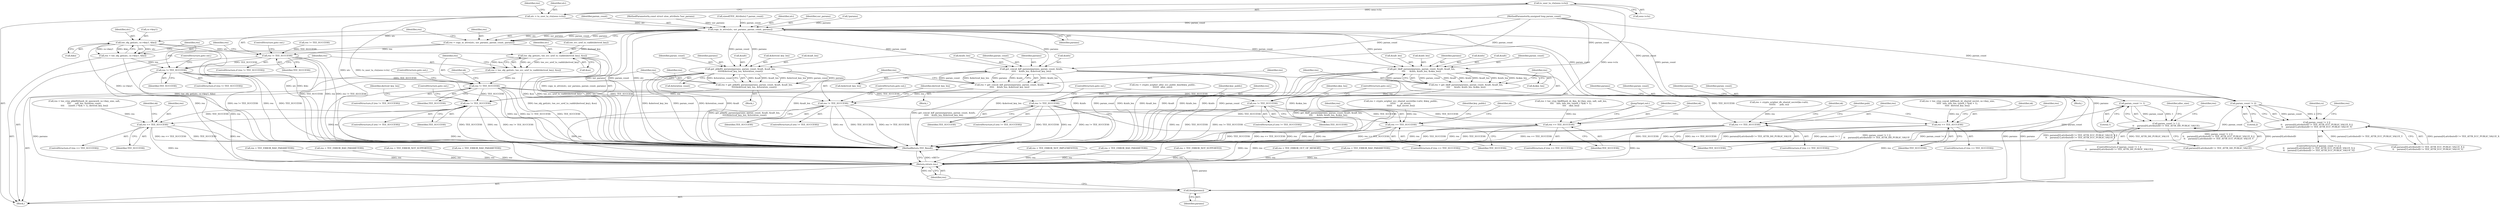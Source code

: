 digraph "0_optee_os_a637243270fc1faae16de059091795c32d86e65e@pointer" {
"1000142" [label="(Call,to_user_ta_ctx(sess->ctx))"];
"1000140" [label="(Call,utc = to_user_ta_ctx(sess->ctx))"];
"1000174" [label="(Call,copy_in_attrs(utc, usr_params, param_count, params))"];
"1000172" [label="(Call,res = copy_in_attrs(utc, usr_params, param_count, params))"];
"1000180" [label="(Call,res != TEE_SUCCESS)"];
"1000194" [label="(Call,res != TEE_SUCCESS)"];
"1000207" [label="(Call,res != TEE_SUCCESS)"];
"1000314" [label="(Call,res == TEE_SUCCESS)"];
"1000847" [label="(Return,return res;)"];
"1000431" [label="(Call,res != TEE_SUCCESS)"];
"1000514" [label="(Call,res == TEE_SUCCESS)"];
"1000588" [label="(Call,res != TEE_SUCCESS)"];
"1000622" [label="(Call,res == TEE_SUCCESS)"];
"1000687" [label="(Call,res != TEE_SUCCESS)"];
"1000719" [label="(Call,res == TEE_SUCCESS)"];
"1000787" [label="(Call,res != TEE_SUCCESS)"];
"1000820" [label="(Call,res == TEE_SUCCESS)"];
"1000186" [label="(Call,tee_obj_get(utc, cs->key1, &ko))"];
"1000184" [label="(Call,res = tee_obj_get(utc, cs->key1, &ko))"];
"1000200" [label="(Call,tee_obj_get(utc, tee_svc_uref_to_vaddr(derived_key), &so))"];
"1000198" [label="(Call,res = tee_obj_get(utc, tee_svc_uref_to_vaddr(derived_key), &so))"];
"1000244" [label="(Call,param_count != 1)"];
"1000243" [label="(Call,param_count != 1 ||\n\t\t    params[0].attributeID != TEE_ATTR_DH_PUBLIC_VALUE)"];
"1000366" [label="(Call,param_count != 2)"];
"1000365" [label="(Call,param_count != 2 ||\n\t\t    params[0].attributeID != TEE_ATTR_ECC_PUBLIC_VALUE_X ||\n\t\t    params[1].attributeID != TEE_ATTR_ECC_PUBLIC_VALUE_Y)"];
"1000574" [label="(Call,get_hkdf_params(params, param_count, &salt, &salt_len,\n\t\t\t\t      &info, &info_len, &okm_len))"];
"1000572" [label="(Call,res = get_hkdf_params(params, param_count, &salt, &salt_len,\n\t\t\t\t      &info, &info_len, &okm_len))"];
"1000845" [label="(Call,free(params))"];
"1000677" [label="(Call,get_concat_kdf_params(params, param_count, &info,\n\t\t\t\t\t    &info_len, &derived_key_len))"];
"1000675" [label="(Call,res = get_concat_kdf_params(params, param_count, &info,\n\t\t\t\t\t    &info_len, &derived_key_len))"];
"1000775" [label="(Call,get_pbkdf2_params(params, param_count, &salt, &salt_len,\n\t\t\t\t\t&derived_key_len, &iteration_count))"];
"1000773" [label="(Call,res = get_pbkdf2_params(params, param_count, &salt, &salt_len,\n\t\t\t\t\t&derived_key_len, &iteration_count))"];
"1000202" [label="(Call,tee_svc_uref_to_vaddr(derived_key))"];
"1000182" [label="(Identifier,TEE_SUCCESS)"];
"1000208" [label="(Identifier,res)"];
"1000747" [label="(Block,)"];
"1000250" [label="(Identifier,params)"];
"1000113" [label="(Block,)"];
"1000212" [label="(Identifier,sk)"];
"1000675" [label="(Call,res = get_concat_kdf_params(params, param_count, &info,\n\t\t\t\t\t    &info_len, &derived_key_len))"];
"1000693" [label="(Identifier,derived_key_len)"];
"1000847" [label="(Return,return res;)"];
"1000369" [label="(Call,params[0].attributeID != TEE_ATTR_ECC_PUBLIC_VALUE_X ||\n\t\t    params[1].attributeID != TEE_ATTR_ECC_PUBLIC_VALUE_Y)"];
"1000210" [label="(ControlStructure,goto out;)"];
"1000364" [label="(ControlStructure,if (param_count != 2 ||\n\t\t    params[0].attributeID != TEE_ATTR_ECC_PUBLIC_VALUE_X ||\n\t\t    params[1].attributeID != TEE_ATTR_ECC_PUBLIC_VALUE_Y))"];
"1000778" [label="(Call,&salt)"];
"1000782" [label="(Call,&derived_key_len)"];
"1000793" [label="(Identifier,derived_key_len)"];
"1000194" [label="(Call,res != TEE_SUCCESS)"];
"1000725" [label="(Identifier,sk)"];
"1000197" [label="(ControlStructure,goto out;)"];
"1000773" [label="(Call,res = get_pbkdf2_params(params, param_count, &salt, &salt_len,\n\t\t\t\t\t&derived_key_len, &iteration_count))"];
"1000788" [label="(Identifier,res)"];
"1000680" [label="(Call,&info)"];
"1000514" [label="(Call,res == TEE_SUCCESS)"];
"1000581" [label="(Call,&info)"];
"1000111" [label="(MethodParameterIn,unsigned long param_count)"];
"1000590" [label="(Identifier,TEE_SUCCESS)"];
"1000260" [label="(Identifier,alloc_size)"];
"1000193" [label="(ControlStructure,if (res != TEE_SUCCESS))"];
"1000188" [label="(Call,cs->key1)"];
"1000623" [label="(Identifier,res)"];
"1000365" [label="(Call,param_count != 2 ||\n\t\t    params[0].attributeID != TEE_ATTR_ECC_PUBLIC_VALUE_X ||\n\t\t    params[1].attributeID != TEE_ATTR_ECC_PUBLIC_VALUE_Y)"];
"1000432" [label="(Identifier,res)"];
"1000143" [label="(Call,sess->ctx)"];
"1000585" [label="(Call,&okm_len)"];
"1000678" [label="(Identifier,params)"];
"1000195" [label="(Identifier,res)"];
"1000434" [label="(ControlStructure,goto out;)"];
"1000173" [label="(Identifier,res)"];
"1000621" [label="(ControlStructure,if (res == TEE_SUCCESS))"];
"1000589" [label="(Identifier,res)"];
"1000650" [label="(Block,)"];
"1000780" [label="(Call,&salt_len)"];
"1000199" [label="(Identifier,res)"];
"1000368" [label="(Literal,2)"];
"1000720" [label="(Identifier,res)"];
"1000687" [label="(Call,res != TEE_SUCCESS)"];
"1000177" [label="(Identifier,param_count)"];
"1000373" [label="(Identifier,params)"];
"1000174" [label="(Call,copy_in_attrs(utc, usr_params, param_count, params))"];
"1000821" [label="(Identifier,res)"];
"1000305" [label="(Call,res = crypto_acipher_dh_shared_secret(ko->attr,\n\t\t\t\t\t\t\t      pub, ss))"];
"1000777" [label="(Identifier,param_count)"];
"1000184" [label="(Call,res = tee_obj_get(utc, cs->key1, &ko))"];
"1000577" [label="(Call,&salt)"];
"1000172" [label="(Call,res = copy_in_attrs(utc, usr_params, param_count, params))"];
"1000849" [label="(MethodReturn,TEE_Result)"];
"1000424" [label="(Call,res = crypto_acipher_alloc_ecc_public_key(&key_public,\n\t\t\t\t\t\t\t  alloc_size))"];
"1000576" [label="(Identifier,param_count)"];
"1000588" [label="(Call,res != TEE_SUCCESS)"];
"1000191" [label="(Call,&ko)"];
"1000155" [label="(Call,res != TEE_SUCCESS)"];
"1000196" [label="(Identifier,TEE_SUCCESS)"];
"1000579" [label="(Call,&salt_len)"];
"1000433" [label="(Identifier,TEE_SUCCESS)"];
"1000314" [label="(Call,res == TEE_SUCCESS)"];
"1000140" [label="(Call,utc = to_user_ta_ctx(sess->ctx))"];
"1000624" [label="(Identifier,TEE_SUCCESS)"];
"1000684" [label="(Call,&derived_key_len)"];
"1000420" [label="(Call,res = TEE_ERROR_NOT_IMPLEMENTED)"];
"1000698" [label="(Call,res = TEE_ERROR_BAD_PARAMETERS)"];
"1000802" [label="(Call,res = tee_cryp_pbkdf2(hash_id, password, ss->key_size, salt,\n\t\t\t\t      salt_len, iteration_count,\n\t\t\t\t      (uint8_t *)(sk + 1), derived_key_len))"];
"1000718" [label="(ControlStructure,if (res == TEE_SUCCESS))"];
"1000201" [label="(Identifier,utc)"];
"1000786" [label="(ControlStructure,if (res != TEE_SUCCESS))"];
"1000844" [label="(JumpTarget,out:)"];
"1000179" [label="(ControlStructure,if (res != TEE_SUCCESS))"];
"1000587" [label="(ControlStructure,if (res != TEE_SUCCESS))"];
"1000246" [label="(Literal,1)"];
"1000688" [label="(Identifier,res)"];
"1000628" [label="(Identifier,sk)"];
"1000142" [label="(Call,to_user_ta_ctx(sess->ctx))"];
"1000784" [label="(Call,&iteration_count)"];
"1000320" [label="(Identifier,sk)"];
"1000841" [label="(Call,res = TEE_ERROR_NOT_SUPPORTED)"];
"1000677" [label="(Call,get_concat_kdf_params(params, param_count, &info,\n\t\t\t\t\t    &info_len, &derived_key_len))"];
"1000603" [label="(Call,res = tee_cryp_hkdf(hash_id, ikm, ik->key_size, salt, salt_len,\n\t\t\t\t    info, info_len, (uint8_t *)(sk + 1),\n\t\t\t\t    okm_len))"];
"1000846" [label="(Identifier,params)"];
"1000787" [label="(Call,res != TEE_SUCCESS)"];
"1000774" [label="(Identifier,res)"];
"1000344" [label="(Call,res = TEE_ERROR_OUT_OF_MEMORY)"];
"1000776" [label="(Identifier,params)"];
"1000147" [label="(Identifier,res)"];
"1000207" [label="(Call,res != TEE_SUCCESS)"];
"1000848" [label="(Identifier,res)"];
"1000256" [label="(Identifier,res)"];
"1000583" [label="(Call,&info_len)"];
"1000516" [label="(Identifier,TEE_SUCCESS)"];
"1000775" [label="(Call,get_pbkdf2_params(params, param_count, &salt, &salt_len,\n\t\t\t\t\t&derived_key_len, &iteration_count))"];
"1000502" [label="(Call,res = crypto_acipher_ecc_shared_secret(ko->attr, &key_public,\n\t\t\t\t\t\t       pt_secret,\n\t\t\t\t\t\t       &pt_secret_len))"];
"1000536" [label="(Identifier,key_public)"];
"1000386" [label="(Identifier,res)"];
"1000244" [label="(Call,param_count != 1)"];
"1000367" [label="(Identifier,param_count)"];
"1000594" [label="(Identifier,okm_len)"];
"1000183" [label="(ControlStructure,goto out;)"];
"1000520" [label="(Identifier,sk)"];
"1000599" [label="(Call,res = TEE_ERROR_BAD_PARAMETERS)"];
"1000200" [label="(Call,tee_obj_get(utc, tee_svc_uref_to_vaddr(derived_key), &so))"];
"1000242" [label="(ControlStructure,if (param_count != 1 ||\n\t\t    params[0].attributeID != TEE_ATTR_DH_PUBLIC_VALUE))"];
"1000206" [label="(ControlStructure,if (res != TEE_SUCCESS))"];
"1000575" [label="(Identifier,params)"];
"1000185" [label="(Identifier,res)"];
"1000209" [label="(Identifier,TEE_SUCCESS)"];
"1000690" [label="(ControlStructure,goto out;)"];
"1000819" [label="(ControlStructure,if (res == TEE_SUCCESS))"];
"1000110" [label="(MethodParameterIn,const struct utee_attribute *usr_params)"];
"1000573" [label="(Identifier,res)"];
"1000385" [label="(Call,res = TEE_ERROR_BAD_PARAMETERS)"];
"1000513" [label="(ControlStructure,if (res == TEE_SUCCESS))"];
"1000676" [label="(Identifier,res)"];
"1000545" [label="(Block,)"];
"1000572" [label="(Call,res = get_hkdf_params(params, param_count, &salt, &salt_len,\n\t\t\t\t      &info, &info_len, &okm_len))"];
"1000702" [label="(Call,res = tee_cryp_concat_kdf(hash_id, shared_secret, ss->key_size,\n\t\t\t\t\t  info, info_len, (uint8_t *)(sk + 1),\n\t\t\t\t\t  derived_key_len))"];
"1000591" [label="(ControlStructure,goto out;)"];
"1000178" [label="(Identifier,params)"];
"1000622" [label="(Call,res == TEE_SUCCESS)"];
"1000163" [label="(Call,sizeof(TEE_Attribute) * param_count)"];
"1000689" [label="(Identifier,TEE_SUCCESS)"];
"1000515" [label="(Identifier,res)"];
"1000247" [label="(Call,params[0].attributeID != TEE_ATTR_DH_PUBLIC_VALUE)"];
"1000255" [label="(Call,res = TEE_ERROR_BAD_PARAMETERS)"];
"1000820" [label="(Call,res == TEE_SUCCESS)"];
"1000790" [label="(ControlStructure,goto out;)"];
"1000391" [label="(Identifier,cs)"];
"1000175" [label="(Identifier,utc)"];
"1000228" [label="(Call,res = TEE_ERROR_NOT_SUPPORTED)"];
"1000826" [label="(Identifier,sk)"];
"1000348" [label="(Identifier,pub)"];
"1000721" [label="(Identifier,TEE_SUCCESS)"];
"1000187" [label="(Identifier,utc)"];
"1000682" [label="(Call,&info_len)"];
"1000315" [label="(Identifier,res)"];
"1000437" [label="(Identifier,key_public)"];
"1000141" [label="(Identifier,utc)"];
"1000822" [label="(Identifier,TEE_SUCCESS)"];
"1000176" [label="(Identifier,usr_params)"];
"1000204" [label="(Call,&so)"];
"1000574" [label="(Call,get_hkdf_params(params, param_count, &salt, &salt_len,\n\t\t\t\t      &info, &info_len, &okm_len))"];
"1000431" [label="(Call,res != TEE_SUCCESS)"];
"1000313" [label="(ControlStructure,if (res == TEE_SUCCESS))"];
"1000686" [label="(ControlStructure,if (res != TEE_SUCCESS))"];
"1000789" [label="(Identifier,TEE_SUCCESS)"];
"1000845" [label="(Call,free(params))"];
"1000245" [label="(Identifier,param_count)"];
"1000366" [label="(Call,param_count != 2)"];
"1000180" [label="(Call,res != TEE_SUCCESS)"];
"1000679" [label="(Identifier,param_count)"];
"1000316" [label="(Identifier,TEE_SUCCESS)"];
"1000243" [label="(Call,param_count != 1 ||\n\t\t    params[0].attributeID != TEE_ATTR_DH_PUBLIC_VALUE)"];
"1000168" [label="(Call,!params)"];
"1000181" [label="(Identifier,res)"];
"1000198" [label="(Call,res = tee_obj_get(utc, tee_svc_uref_to_vaddr(derived_key), &so))"];
"1000430" [label="(ControlStructure,if (res != TEE_SUCCESS))"];
"1000798" [label="(Call,res = TEE_ERROR_BAD_PARAMETERS)"];
"1000719" [label="(Call,res == TEE_SUCCESS)"];
"1000186" [label="(Call,tee_obj_get(utc, cs->key1, &ko))"];
"1000142" -> "1000140"  [label="AST: "];
"1000142" -> "1000143"  [label="CFG: "];
"1000143" -> "1000142"  [label="AST: "];
"1000140" -> "1000142"  [label="CFG: "];
"1000142" -> "1000849"  [label="DDG: sess->ctx"];
"1000142" -> "1000140"  [label="DDG: sess->ctx"];
"1000140" -> "1000113"  [label="AST: "];
"1000141" -> "1000140"  [label="AST: "];
"1000147" -> "1000140"  [label="CFG: "];
"1000140" -> "1000849"  [label="DDG: to_user_ta_ctx(sess->ctx)"];
"1000140" -> "1000849"  [label="DDG: utc"];
"1000140" -> "1000174"  [label="DDG: utc"];
"1000174" -> "1000172"  [label="AST: "];
"1000174" -> "1000178"  [label="CFG: "];
"1000175" -> "1000174"  [label="AST: "];
"1000176" -> "1000174"  [label="AST: "];
"1000177" -> "1000174"  [label="AST: "];
"1000178" -> "1000174"  [label="AST: "];
"1000172" -> "1000174"  [label="CFG: "];
"1000174" -> "1000849"  [label="DDG: usr_params"];
"1000174" -> "1000849"  [label="DDG: param_count"];
"1000174" -> "1000849"  [label="DDG: utc"];
"1000174" -> "1000172"  [label="DDG: utc"];
"1000174" -> "1000172"  [label="DDG: usr_params"];
"1000174" -> "1000172"  [label="DDG: param_count"];
"1000174" -> "1000172"  [label="DDG: params"];
"1000110" -> "1000174"  [label="DDG: usr_params"];
"1000163" -> "1000174"  [label="DDG: param_count"];
"1000111" -> "1000174"  [label="DDG: param_count"];
"1000168" -> "1000174"  [label="DDG: params"];
"1000174" -> "1000186"  [label="DDG: utc"];
"1000174" -> "1000244"  [label="DDG: param_count"];
"1000174" -> "1000366"  [label="DDG: param_count"];
"1000174" -> "1000574"  [label="DDG: params"];
"1000174" -> "1000574"  [label="DDG: param_count"];
"1000174" -> "1000677"  [label="DDG: params"];
"1000174" -> "1000677"  [label="DDG: param_count"];
"1000174" -> "1000775"  [label="DDG: params"];
"1000174" -> "1000775"  [label="DDG: param_count"];
"1000174" -> "1000845"  [label="DDG: params"];
"1000172" -> "1000113"  [label="AST: "];
"1000173" -> "1000172"  [label="AST: "];
"1000181" -> "1000172"  [label="CFG: "];
"1000172" -> "1000849"  [label="DDG: copy_in_attrs(utc, usr_params, param_count, params)"];
"1000172" -> "1000180"  [label="DDG: res"];
"1000180" -> "1000179"  [label="AST: "];
"1000180" -> "1000182"  [label="CFG: "];
"1000181" -> "1000180"  [label="AST: "];
"1000182" -> "1000180"  [label="AST: "];
"1000183" -> "1000180"  [label="CFG: "];
"1000185" -> "1000180"  [label="CFG: "];
"1000180" -> "1000849"  [label="DDG: TEE_SUCCESS"];
"1000180" -> "1000849"  [label="DDG: res"];
"1000180" -> "1000849"  [label="DDG: res != TEE_SUCCESS"];
"1000155" -> "1000180"  [label="DDG: TEE_SUCCESS"];
"1000180" -> "1000194"  [label="DDG: TEE_SUCCESS"];
"1000180" -> "1000847"  [label="DDG: res"];
"1000194" -> "1000193"  [label="AST: "];
"1000194" -> "1000196"  [label="CFG: "];
"1000195" -> "1000194"  [label="AST: "];
"1000196" -> "1000194"  [label="AST: "];
"1000197" -> "1000194"  [label="CFG: "];
"1000199" -> "1000194"  [label="CFG: "];
"1000194" -> "1000849"  [label="DDG: res != TEE_SUCCESS"];
"1000194" -> "1000849"  [label="DDG: res"];
"1000194" -> "1000849"  [label="DDG: TEE_SUCCESS"];
"1000184" -> "1000194"  [label="DDG: res"];
"1000194" -> "1000207"  [label="DDG: TEE_SUCCESS"];
"1000194" -> "1000847"  [label="DDG: res"];
"1000207" -> "1000206"  [label="AST: "];
"1000207" -> "1000209"  [label="CFG: "];
"1000208" -> "1000207"  [label="AST: "];
"1000209" -> "1000207"  [label="AST: "];
"1000210" -> "1000207"  [label="CFG: "];
"1000212" -> "1000207"  [label="CFG: "];
"1000207" -> "1000849"  [label="DDG: TEE_SUCCESS"];
"1000207" -> "1000849"  [label="DDG: res"];
"1000207" -> "1000849"  [label="DDG: res != TEE_SUCCESS"];
"1000198" -> "1000207"  [label="DDG: res"];
"1000207" -> "1000314"  [label="DDG: TEE_SUCCESS"];
"1000207" -> "1000431"  [label="DDG: TEE_SUCCESS"];
"1000207" -> "1000588"  [label="DDG: TEE_SUCCESS"];
"1000207" -> "1000687"  [label="DDG: TEE_SUCCESS"];
"1000207" -> "1000787"  [label="DDG: TEE_SUCCESS"];
"1000207" -> "1000847"  [label="DDG: res"];
"1000314" -> "1000313"  [label="AST: "];
"1000314" -> "1000316"  [label="CFG: "];
"1000315" -> "1000314"  [label="AST: "];
"1000316" -> "1000314"  [label="AST: "];
"1000320" -> "1000314"  [label="CFG: "];
"1000348" -> "1000314"  [label="CFG: "];
"1000314" -> "1000849"  [label="DDG: res"];
"1000314" -> "1000849"  [label="DDG: TEE_SUCCESS"];
"1000314" -> "1000849"  [label="DDG: res == TEE_SUCCESS"];
"1000305" -> "1000314"  [label="DDG: res"];
"1000314" -> "1000847"  [label="DDG: res"];
"1000847" -> "1000113"  [label="AST: "];
"1000847" -> "1000848"  [label="CFG: "];
"1000848" -> "1000847"  [label="AST: "];
"1000849" -> "1000847"  [label="CFG: "];
"1000847" -> "1000849"  [label="DDG: <RET>"];
"1000848" -> "1000847"  [label="DDG: res"];
"1000798" -> "1000847"  [label="DDG: res"];
"1000431" -> "1000847"  [label="DDG: res"];
"1000719" -> "1000847"  [label="DDG: res"];
"1000841" -> "1000847"  [label="DDG: res"];
"1000687" -> "1000847"  [label="DDG: res"];
"1000420" -> "1000847"  [label="DDG: res"];
"1000385" -> "1000847"  [label="DDG: res"];
"1000255" -> "1000847"  [label="DDG: res"];
"1000344" -> "1000847"  [label="DDG: res"];
"1000820" -> "1000847"  [label="DDG: res"];
"1000588" -> "1000847"  [label="DDG: res"];
"1000622" -> "1000847"  [label="DDG: res"];
"1000787" -> "1000847"  [label="DDG: res"];
"1000599" -> "1000847"  [label="DDG: res"];
"1000228" -> "1000847"  [label="DDG: res"];
"1000698" -> "1000847"  [label="DDG: res"];
"1000514" -> "1000847"  [label="DDG: res"];
"1000431" -> "1000430"  [label="AST: "];
"1000431" -> "1000433"  [label="CFG: "];
"1000432" -> "1000431"  [label="AST: "];
"1000433" -> "1000431"  [label="AST: "];
"1000434" -> "1000431"  [label="CFG: "];
"1000437" -> "1000431"  [label="CFG: "];
"1000431" -> "1000849"  [label="DDG: res"];
"1000431" -> "1000849"  [label="DDG: res != TEE_SUCCESS"];
"1000431" -> "1000849"  [label="DDG: TEE_SUCCESS"];
"1000424" -> "1000431"  [label="DDG: res"];
"1000431" -> "1000514"  [label="DDG: TEE_SUCCESS"];
"1000514" -> "1000513"  [label="AST: "];
"1000514" -> "1000516"  [label="CFG: "];
"1000515" -> "1000514"  [label="AST: "];
"1000516" -> "1000514"  [label="AST: "];
"1000520" -> "1000514"  [label="CFG: "];
"1000536" -> "1000514"  [label="CFG: "];
"1000514" -> "1000849"  [label="DDG: res == TEE_SUCCESS"];
"1000514" -> "1000849"  [label="DDG: res"];
"1000514" -> "1000849"  [label="DDG: TEE_SUCCESS"];
"1000502" -> "1000514"  [label="DDG: res"];
"1000588" -> "1000587"  [label="AST: "];
"1000588" -> "1000590"  [label="CFG: "];
"1000589" -> "1000588"  [label="AST: "];
"1000590" -> "1000588"  [label="AST: "];
"1000591" -> "1000588"  [label="CFG: "];
"1000594" -> "1000588"  [label="CFG: "];
"1000588" -> "1000849"  [label="DDG: res"];
"1000588" -> "1000849"  [label="DDG: TEE_SUCCESS"];
"1000588" -> "1000849"  [label="DDG: res != TEE_SUCCESS"];
"1000572" -> "1000588"  [label="DDG: res"];
"1000588" -> "1000622"  [label="DDG: TEE_SUCCESS"];
"1000622" -> "1000621"  [label="AST: "];
"1000622" -> "1000624"  [label="CFG: "];
"1000623" -> "1000622"  [label="AST: "];
"1000624" -> "1000622"  [label="AST: "];
"1000628" -> "1000622"  [label="CFG: "];
"1000844" -> "1000622"  [label="CFG: "];
"1000622" -> "1000849"  [label="DDG: res == TEE_SUCCESS"];
"1000622" -> "1000849"  [label="DDG: res"];
"1000622" -> "1000849"  [label="DDG: TEE_SUCCESS"];
"1000603" -> "1000622"  [label="DDG: res"];
"1000687" -> "1000686"  [label="AST: "];
"1000687" -> "1000689"  [label="CFG: "];
"1000688" -> "1000687"  [label="AST: "];
"1000689" -> "1000687"  [label="AST: "];
"1000690" -> "1000687"  [label="CFG: "];
"1000693" -> "1000687"  [label="CFG: "];
"1000687" -> "1000849"  [label="DDG: TEE_SUCCESS"];
"1000687" -> "1000849"  [label="DDG: res != TEE_SUCCESS"];
"1000687" -> "1000849"  [label="DDG: res"];
"1000675" -> "1000687"  [label="DDG: res"];
"1000687" -> "1000719"  [label="DDG: TEE_SUCCESS"];
"1000719" -> "1000718"  [label="AST: "];
"1000719" -> "1000721"  [label="CFG: "];
"1000720" -> "1000719"  [label="AST: "];
"1000721" -> "1000719"  [label="AST: "];
"1000725" -> "1000719"  [label="CFG: "];
"1000844" -> "1000719"  [label="CFG: "];
"1000719" -> "1000849"  [label="DDG: TEE_SUCCESS"];
"1000719" -> "1000849"  [label="DDG: res"];
"1000719" -> "1000849"  [label="DDG: res == TEE_SUCCESS"];
"1000702" -> "1000719"  [label="DDG: res"];
"1000787" -> "1000786"  [label="AST: "];
"1000787" -> "1000789"  [label="CFG: "];
"1000788" -> "1000787"  [label="AST: "];
"1000789" -> "1000787"  [label="AST: "];
"1000790" -> "1000787"  [label="CFG: "];
"1000793" -> "1000787"  [label="CFG: "];
"1000787" -> "1000849"  [label="DDG: TEE_SUCCESS"];
"1000787" -> "1000849"  [label="DDG: res"];
"1000787" -> "1000849"  [label="DDG: res != TEE_SUCCESS"];
"1000773" -> "1000787"  [label="DDG: res"];
"1000787" -> "1000820"  [label="DDG: TEE_SUCCESS"];
"1000820" -> "1000819"  [label="AST: "];
"1000820" -> "1000822"  [label="CFG: "];
"1000821" -> "1000820"  [label="AST: "];
"1000822" -> "1000820"  [label="AST: "];
"1000826" -> "1000820"  [label="CFG: "];
"1000844" -> "1000820"  [label="CFG: "];
"1000820" -> "1000849"  [label="DDG: res == TEE_SUCCESS"];
"1000820" -> "1000849"  [label="DDG: TEE_SUCCESS"];
"1000820" -> "1000849"  [label="DDG: res"];
"1000802" -> "1000820"  [label="DDG: res"];
"1000186" -> "1000184"  [label="AST: "];
"1000186" -> "1000191"  [label="CFG: "];
"1000187" -> "1000186"  [label="AST: "];
"1000188" -> "1000186"  [label="AST: "];
"1000191" -> "1000186"  [label="AST: "];
"1000184" -> "1000186"  [label="CFG: "];
"1000186" -> "1000849"  [label="DDG: cs->key1"];
"1000186" -> "1000849"  [label="DDG: utc"];
"1000186" -> "1000849"  [label="DDG: &ko"];
"1000186" -> "1000184"  [label="DDG: utc"];
"1000186" -> "1000184"  [label="DDG: cs->key1"];
"1000186" -> "1000184"  [label="DDG: &ko"];
"1000186" -> "1000200"  [label="DDG: utc"];
"1000184" -> "1000113"  [label="AST: "];
"1000185" -> "1000184"  [label="AST: "];
"1000195" -> "1000184"  [label="CFG: "];
"1000184" -> "1000849"  [label="DDG: tee_obj_get(utc, cs->key1, &ko)"];
"1000200" -> "1000198"  [label="AST: "];
"1000200" -> "1000204"  [label="CFG: "];
"1000201" -> "1000200"  [label="AST: "];
"1000202" -> "1000200"  [label="AST: "];
"1000204" -> "1000200"  [label="AST: "];
"1000198" -> "1000200"  [label="CFG: "];
"1000200" -> "1000849"  [label="DDG: utc"];
"1000200" -> "1000849"  [label="DDG: &so"];
"1000200" -> "1000849"  [label="DDG: tee_svc_uref_to_vaddr(derived_key)"];
"1000200" -> "1000198"  [label="DDG: utc"];
"1000200" -> "1000198"  [label="DDG: tee_svc_uref_to_vaddr(derived_key)"];
"1000200" -> "1000198"  [label="DDG: &so"];
"1000202" -> "1000200"  [label="DDG: derived_key"];
"1000198" -> "1000113"  [label="AST: "];
"1000199" -> "1000198"  [label="AST: "];
"1000208" -> "1000198"  [label="CFG: "];
"1000198" -> "1000849"  [label="DDG: tee_obj_get(utc, tee_svc_uref_to_vaddr(derived_key), &so)"];
"1000244" -> "1000243"  [label="AST: "];
"1000244" -> "1000246"  [label="CFG: "];
"1000245" -> "1000244"  [label="AST: "];
"1000246" -> "1000244"  [label="AST: "];
"1000250" -> "1000244"  [label="CFG: "];
"1000243" -> "1000244"  [label="CFG: "];
"1000244" -> "1000849"  [label="DDG: param_count"];
"1000244" -> "1000243"  [label="DDG: param_count"];
"1000244" -> "1000243"  [label="DDG: 1"];
"1000111" -> "1000244"  [label="DDG: param_count"];
"1000243" -> "1000242"  [label="AST: "];
"1000243" -> "1000247"  [label="CFG: "];
"1000247" -> "1000243"  [label="AST: "];
"1000256" -> "1000243"  [label="CFG: "];
"1000260" -> "1000243"  [label="CFG: "];
"1000243" -> "1000849"  [label="DDG: param_count != 1"];
"1000243" -> "1000849"  [label="DDG: param_count != 1 ||\n\t\t    params[0].attributeID != TEE_ATTR_DH_PUBLIC_VALUE"];
"1000243" -> "1000849"  [label="DDG: params[0].attributeID != TEE_ATTR_DH_PUBLIC_VALUE"];
"1000247" -> "1000243"  [label="DDG: params[0].attributeID"];
"1000247" -> "1000243"  [label="DDG: TEE_ATTR_DH_PUBLIC_VALUE"];
"1000366" -> "1000365"  [label="AST: "];
"1000366" -> "1000368"  [label="CFG: "];
"1000367" -> "1000366"  [label="AST: "];
"1000368" -> "1000366"  [label="AST: "];
"1000373" -> "1000366"  [label="CFG: "];
"1000365" -> "1000366"  [label="CFG: "];
"1000366" -> "1000849"  [label="DDG: param_count"];
"1000366" -> "1000365"  [label="DDG: param_count"];
"1000366" -> "1000365"  [label="DDG: 2"];
"1000111" -> "1000366"  [label="DDG: param_count"];
"1000365" -> "1000364"  [label="AST: "];
"1000365" -> "1000369"  [label="CFG: "];
"1000369" -> "1000365"  [label="AST: "];
"1000386" -> "1000365"  [label="CFG: "];
"1000391" -> "1000365"  [label="CFG: "];
"1000365" -> "1000849"  [label="DDG: params[0].attributeID != TEE_ATTR_ECC_PUBLIC_VALUE_X ||\n\t\t    params[1].attributeID != TEE_ATTR_ECC_PUBLIC_VALUE_Y"];
"1000365" -> "1000849"  [label="DDG: param_count != 2 ||\n\t\t    params[0].attributeID != TEE_ATTR_ECC_PUBLIC_VALUE_X ||\n\t\t    params[1].attributeID != TEE_ATTR_ECC_PUBLIC_VALUE_Y"];
"1000365" -> "1000849"  [label="DDG: param_count != 2"];
"1000369" -> "1000365"  [label="DDG: params[0].attributeID != TEE_ATTR_ECC_PUBLIC_VALUE_X"];
"1000369" -> "1000365"  [label="DDG: params[1].attributeID != TEE_ATTR_ECC_PUBLIC_VALUE_Y"];
"1000574" -> "1000572"  [label="AST: "];
"1000574" -> "1000585"  [label="CFG: "];
"1000575" -> "1000574"  [label="AST: "];
"1000576" -> "1000574"  [label="AST: "];
"1000577" -> "1000574"  [label="AST: "];
"1000579" -> "1000574"  [label="AST: "];
"1000581" -> "1000574"  [label="AST: "];
"1000583" -> "1000574"  [label="AST: "];
"1000585" -> "1000574"  [label="AST: "];
"1000572" -> "1000574"  [label="CFG: "];
"1000574" -> "1000849"  [label="DDG: &salt_len"];
"1000574" -> "1000849"  [label="DDG: &salt"];
"1000574" -> "1000849"  [label="DDG: &info_len"];
"1000574" -> "1000849"  [label="DDG: &info"];
"1000574" -> "1000849"  [label="DDG: param_count"];
"1000574" -> "1000849"  [label="DDG: &okm_len"];
"1000574" -> "1000572"  [label="DDG: param_count"];
"1000574" -> "1000572"  [label="DDG: &salt"];
"1000574" -> "1000572"  [label="DDG: &info"];
"1000574" -> "1000572"  [label="DDG: &salt_len"];
"1000574" -> "1000572"  [label="DDG: &info_len"];
"1000574" -> "1000572"  [label="DDG: &okm_len"];
"1000574" -> "1000572"  [label="DDG: params"];
"1000111" -> "1000574"  [label="DDG: param_count"];
"1000574" -> "1000845"  [label="DDG: params"];
"1000572" -> "1000545"  [label="AST: "];
"1000573" -> "1000572"  [label="AST: "];
"1000589" -> "1000572"  [label="CFG: "];
"1000572" -> "1000849"  [label="DDG: get_hkdf_params(params, param_count, &salt, &salt_len,\n\t\t\t\t      &info, &info_len, &okm_len)"];
"1000845" -> "1000113"  [label="AST: "];
"1000845" -> "1000846"  [label="CFG: "];
"1000846" -> "1000845"  [label="AST: "];
"1000848" -> "1000845"  [label="CFG: "];
"1000845" -> "1000849"  [label="DDG: params"];
"1000677" -> "1000845"  [label="DDG: params"];
"1000775" -> "1000845"  [label="DDG: params"];
"1000677" -> "1000675"  [label="AST: "];
"1000677" -> "1000684"  [label="CFG: "];
"1000678" -> "1000677"  [label="AST: "];
"1000679" -> "1000677"  [label="AST: "];
"1000680" -> "1000677"  [label="AST: "];
"1000682" -> "1000677"  [label="AST: "];
"1000684" -> "1000677"  [label="AST: "];
"1000675" -> "1000677"  [label="CFG: "];
"1000677" -> "1000849"  [label="DDG: &info_len"];
"1000677" -> "1000849"  [label="DDG: &derived_key_len"];
"1000677" -> "1000849"  [label="DDG: &info"];
"1000677" -> "1000849"  [label="DDG: param_count"];
"1000677" -> "1000675"  [label="DDG: &info_len"];
"1000677" -> "1000675"  [label="DDG: param_count"];
"1000677" -> "1000675"  [label="DDG: &derived_key_len"];
"1000677" -> "1000675"  [label="DDG: params"];
"1000677" -> "1000675"  [label="DDG: &info"];
"1000111" -> "1000677"  [label="DDG: param_count"];
"1000675" -> "1000650"  [label="AST: "];
"1000676" -> "1000675"  [label="AST: "];
"1000688" -> "1000675"  [label="CFG: "];
"1000675" -> "1000849"  [label="DDG: get_concat_kdf_params(params, param_count, &info,\n\t\t\t\t\t    &info_len, &derived_key_len)"];
"1000775" -> "1000773"  [label="AST: "];
"1000775" -> "1000784"  [label="CFG: "];
"1000776" -> "1000775"  [label="AST: "];
"1000777" -> "1000775"  [label="AST: "];
"1000778" -> "1000775"  [label="AST: "];
"1000780" -> "1000775"  [label="AST: "];
"1000782" -> "1000775"  [label="AST: "];
"1000784" -> "1000775"  [label="AST: "];
"1000773" -> "1000775"  [label="CFG: "];
"1000775" -> "1000849"  [label="DDG: &salt_len"];
"1000775" -> "1000849"  [label="DDG: &derived_key_len"];
"1000775" -> "1000849"  [label="DDG: param_count"];
"1000775" -> "1000849"  [label="DDG: &iteration_count"];
"1000775" -> "1000849"  [label="DDG: &salt"];
"1000775" -> "1000773"  [label="DDG: &salt"];
"1000775" -> "1000773"  [label="DDG: &salt_len"];
"1000775" -> "1000773"  [label="DDG: &derived_key_len"];
"1000775" -> "1000773"  [label="DDG: param_count"];
"1000775" -> "1000773"  [label="DDG: params"];
"1000775" -> "1000773"  [label="DDG: &iteration_count"];
"1000111" -> "1000775"  [label="DDG: param_count"];
"1000773" -> "1000747"  [label="AST: "];
"1000774" -> "1000773"  [label="AST: "];
"1000788" -> "1000773"  [label="CFG: "];
"1000773" -> "1000849"  [label="DDG: get_pbkdf2_params(params, param_count, &salt, &salt_len,\n\t\t\t\t\t&derived_key_len, &iteration_count)"];
}
